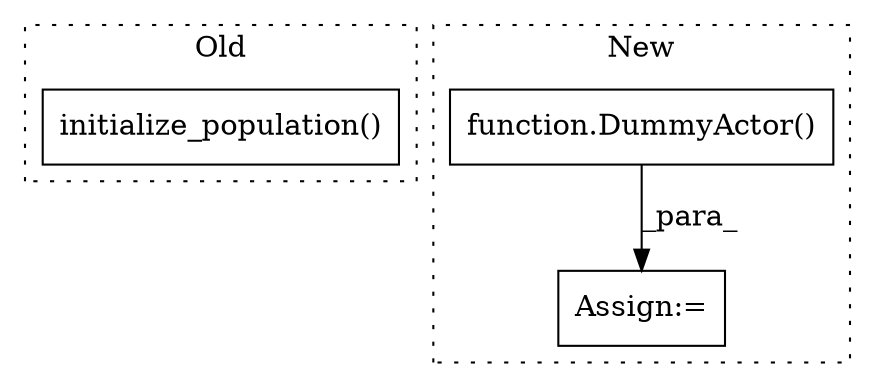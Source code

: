 digraph G {
subgraph cluster0 {
1 [label="initialize_population()" a="75" s="14981" l="91" shape="box"];
label = "Old";
style="dotted";
}
subgraph cluster1 {
2 [label="function.DummyActor()" a="75" s="16894" l="85" shape="box"];
3 [label="Assign:=" a="68" s="16891" l="3" shape="box"];
label = "New";
style="dotted";
}
2 -> 3 [label="_para_"];
}